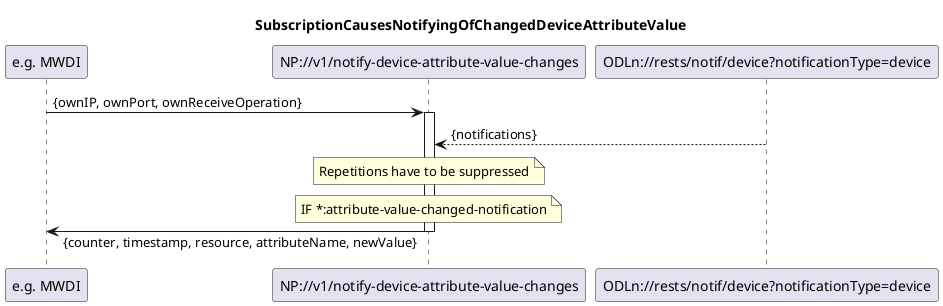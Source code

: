 @startuml is021_NotifyingOfChangedDeviceAttributeValue
skinparam responseMessageBelowArrow true

title SubscriptionCausesNotifyingOfChangedDeviceAttributeValue

participant "e.g. MWDI" as Subscriber
participant "NP://v1/notify-device-attribute-value-changes" as NP_notifyChanges
participant "ODLn://rests/notif/device?notificationType=device" as Device

Subscriber -> NP_notifyChanges: {ownIP, ownPort, ownReceiveOperation}
activate NP_notifyChanges

Device --> NP_notifyChanges: {notifications}

note over NP_notifyChanges
Repetitions have to be suppressed
end note

note over NP_notifyChanges
IF *:attribute-value-changed-notification
end note

Subscriber <- NP_notifyChanges: {counter, timestamp, resource, attributeName, newValue}

deactivate NP_notifyChanges

@enduml
